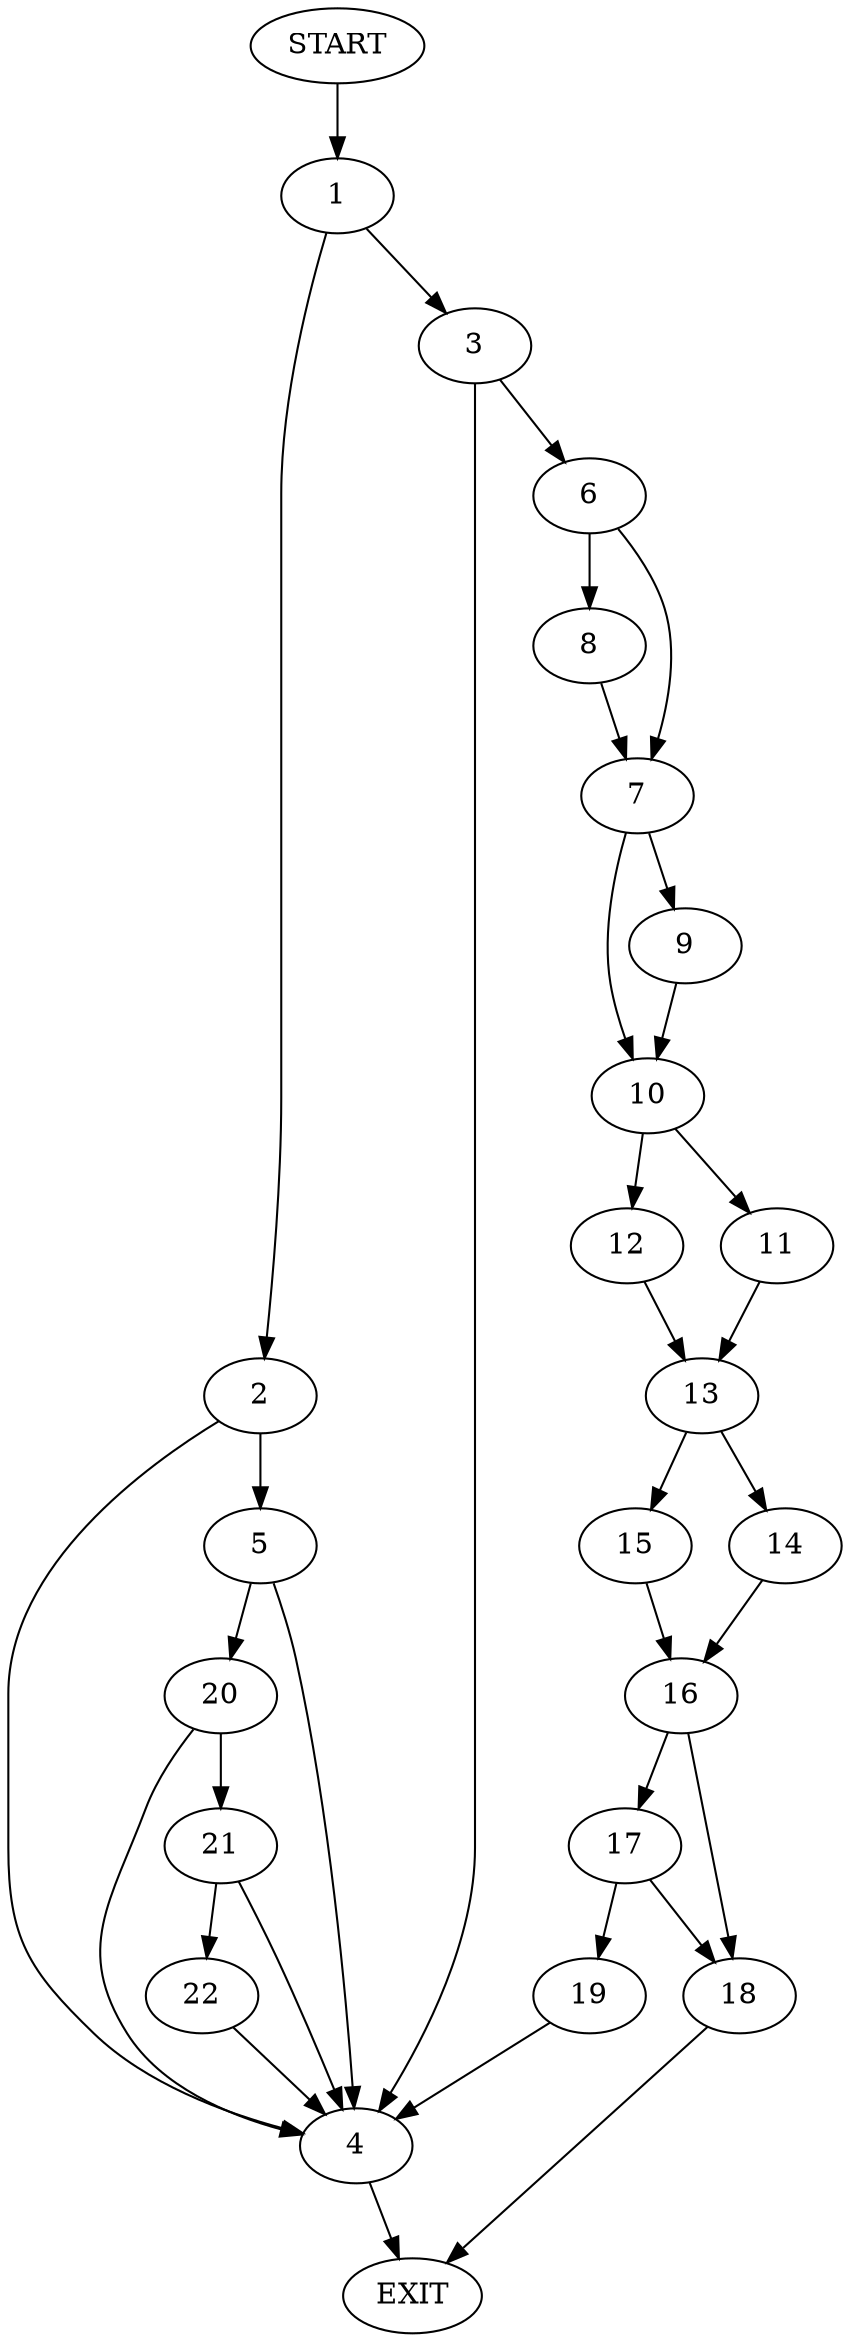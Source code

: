 digraph {
0 [label="START"]
23 [label="EXIT"]
0 -> 1
1 -> 2
1 -> 3
2 -> 4
2 -> 5
3 -> 4
3 -> 6
6 -> 7
6 -> 8
4 -> 23
7 -> 9
7 -> 10
8 -> 7
10 -> 11
10 -> 12
9 -> 10
12 -> 13
11 -> 13
13 -> 14
13 -> 15
15 -> 16
14 -> 16
16 -> 17
16 -> 18
17 -> 18
17 -> 19
18 -> 23
19 -> 4
5 -> 4
5 -> 20
20 -> 21
20 -> 4
21 -> 22
21 -> 4
22 -> 4
}
